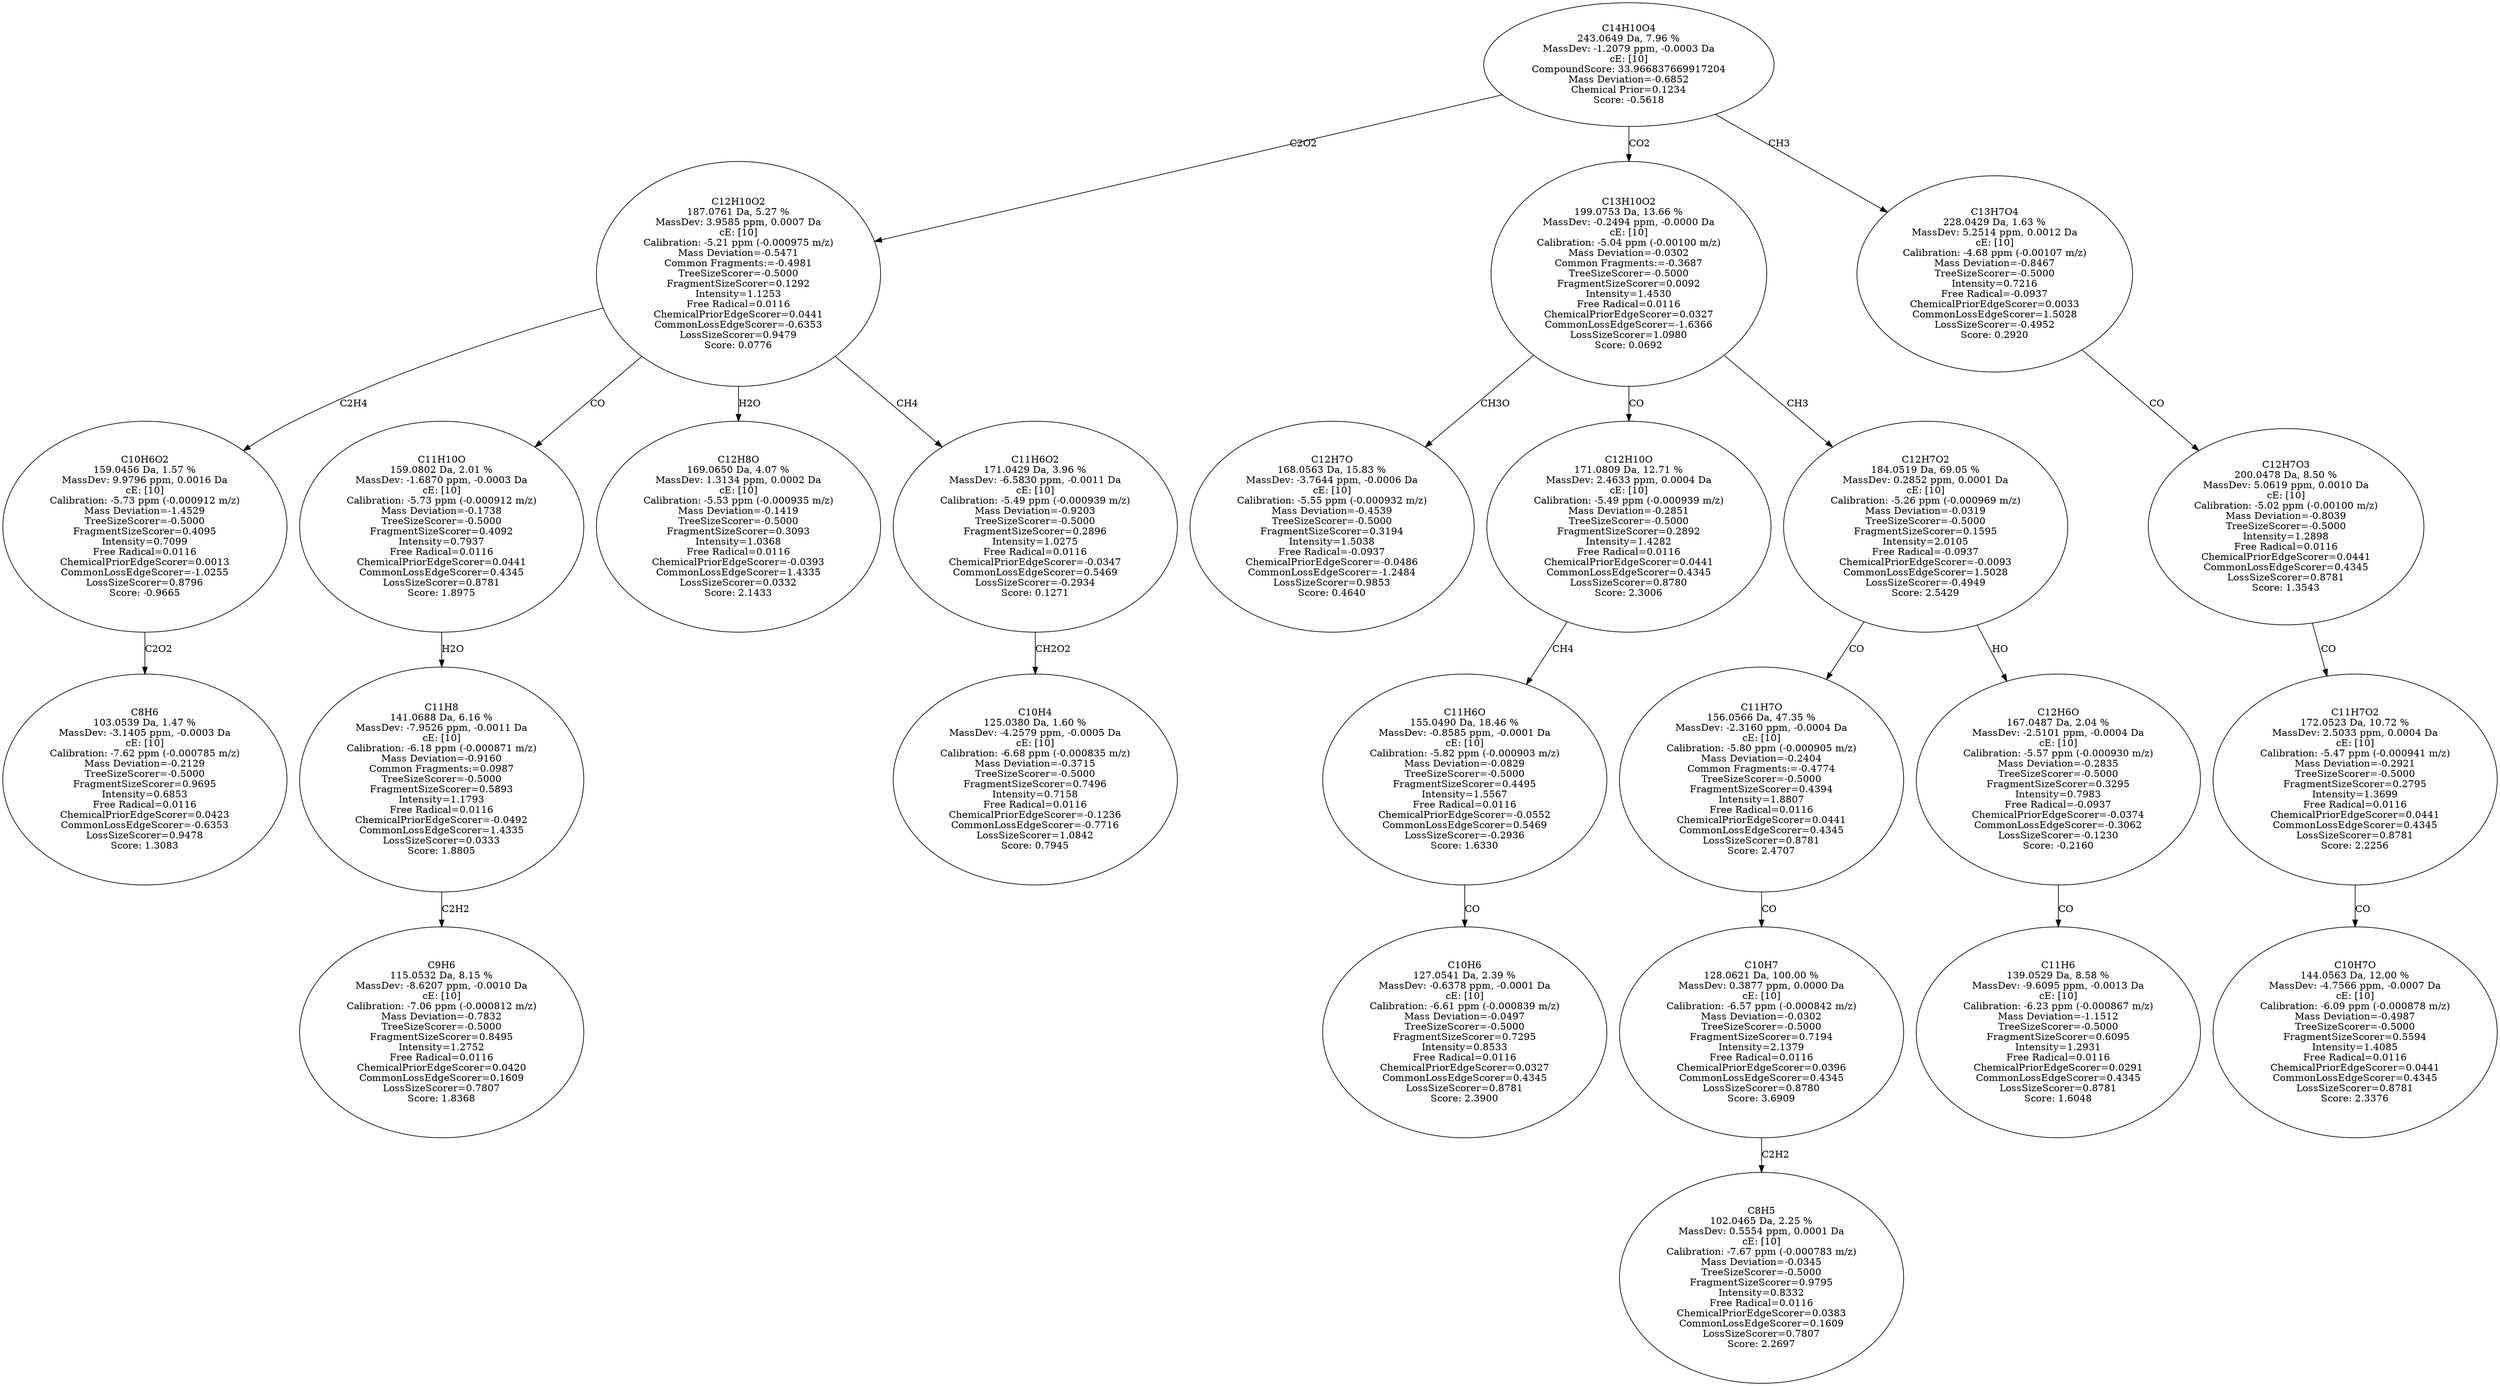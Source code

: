 strict digraph {
v1 [label="C8H6\n103.0539 Da, 1.47 %\nMassDev: -3.1405 ppm, -0.0003 Da\ncE: [10]\nCalibration: -7.62 ppm (-0.000785 m/z)\nMass Deviation=-0.2129\nTreeSizeScorer=-0.5000\nFragmentSizeScorer=0.9695\nIntensity=0.6853\nFree Radical=0.0116\nChemicalPriorEdgeScorer=0.0423\nCommonLossEdgeScorer=-0.6353\nLossSizeScorer=0.9478\nScore: 1.3083"];
v2 [label="C10H6O2\n159.0456 Da, 1.57 %\nMassDev: 9.9796 ppm, 0.0016 Da\ncE: [10]\nCalibration: -5.73 ppm (-0.000912 m/z)\nMass Deviation=-1.4529\nTreeSizeScorer=-0.5000\nFragmentSizeScorer=0.4095\nIntensity=0.7099\nFree Radical=0.0116\nChemicalPriorEdgeScorer=0.0013\nCommonLossEdgeScorer=-1.0255\nLossSizeScorer=0.8796\nScore: -0.9665"];
v3 [label="C9H6\n115.0532 Da, 8.15 %\nMassDev: -8.6207 ppm, -0.0010 Da\ncE: [10]\nCalibration: -7.06 ppm (-0.000812 m/z)\nMass Deviation=-0.7832\nTreeSizeScorer=-0.5000\nFragmentSizeScorer=0.8495\nIntensity=1.2752\nFree Radical=0.0116\nChemicalPriorEdgeScorer=0.0420\nCommonLossEdgeScorer=0.1609\nLossSizeScorer=0.7807\nScore: 1.8368"];
v4 [label="C11H8\n141.0688 Da, 6.16 %\nMassDev: -7.9526 ppm, -0.0011 Da\ncE: [10]\nCalibration: -6.18 ppm (-0.000871 m/z)\nMass Deviation=-0.9160\nCommon Fragments:=0.0987\nTreeSizeScorer=-0.5000\nFragmentSizeScorer=0.5893\nIntensity=1.1793\nFree Radical=0.0116\nChemicalPriorEdgeScorer=-0.0492\nCommonLossEdgeScorer=1.4335\nLossSizeScorer=0.0333\nScore: 1.8805"];
v5 [label="C11H10O\n159.0802 Da, 2.01 %\nMassDev: -1.6870 ppm, -0.0003 Da\ncE: [10]\nCalibration: -5.73 ppm (-0.000912 m/z)\nMass Deviation=-0.1738\nTreeSizeScorer=-0.5000\nFragmentSizeScorer=0.4092\nIntensity=0.7937\nFree Radical=0.0116\nChemicalPriorEdgeScorer=0.0441\nCommonLossEdgeScorer=0.4345\nLossSizeScorer=0.8781\nScore: 1.8975"];
v6 [label="C12H8O\n169.0650 Da, 4.07 %\nMassDev: 1.3134 ppm, 0.0002 Da\ncE: [10]\nCalibration: -5.53 ppm (-0.000935 m/z)\nMass Deviation=-0.1419\nTreeSizeScorer=-0.5000\nFragmentSizeScorer=0.3093\nIntensity=1.0368\nFree Radical=0.0116\nChemicalPriorEdgeScorer=-0.0393\nCommonLossEdgeScorer=1.4335\nLossSizeScorer=0.0332\nScore: 2.1433"];
v7 [label="C10H4\n125.0380 Da, 1.60 %\nMassDev: -4.2579 ppm, -0.0005 Da\ncE: [10]\nCalibration: -6.68 ppm (-0.000835 m/z)\nMass Deviation=-0.3715\nTreeSizeScorer=-0.5000\nFragmentSizeScorer=0.7496\nIntensity=0.7158\nFree Radical=0.0116\nChemicalPriorEdgeScorer=-0.1236\nCommonLossEdgeScorer=-0.7716\nLossSizeScorer=1.0842\nScore: 0.7945"];
v8 [label="C11H6O2\n171.0429 Da, 3.96 %\nMassDev: -6.5830 ppm, -0.0011 Da\ncE: [10]\nCalibration: -5.49 ppm (-0.000939 m/z)\nMass Deviation=-0.9203\nTreeSizeScorer=-0.5000\nFragmentSizeScorer=0.2896\nIntensity=1.0275\nFree Radical=0.0116\nChemicalPriorEdgeScorer=-0.0347\nCommonLossEdgeScorer=0.5469\nLossSizeScorer=-0.2934\nScore: 0.1271"];
v9 [label="C12H10O2\n187.0761 Da, 5.27 %\nMassDev: 3.9585 ppm, 0.0007 Da\ncE: [10]\nCalibration: -5.21 ppm (-0.000975 m/z)\nMass Deviation=-0.5471\nCommon Fragments:=-0.4981\nTreeSizeScorer=-0.5000\nFragmentSizeScorer=0.1292\nIntensity=1.1253\nFree Radical=0.0116\nChemicalPriorEdgeScorer=0.0441\nCommonLossEdgeScorer=-0.6353\nLossSizeScorer=0.9479\nScore: 0.0776"];
v10 [label="C12H7O\n168.0563 Da, 15.83 %\nMassDev: -3.7644 ppm, -0.0006 Da\ncE: [10]\nCalibration: -5.55 ppm (-0.000932 m/z)\nMass Deviation=-0.4539\nTreeSizeScorer=-0.5000\nFragmentSizeScorer=0.3194\nIntensity=1.5038\nFree Radical=-0.0937\nChemicalPriorEdgeScorer=-0.0486\nCommonLossEdgeScorer=-1.2484\nLossSizeScorer=0.9853\nScore: 0.4640"];
v11 [label="C10H6\n127.0541 Da, 2.39 %\nMassDev: -0.6378 ppm, -0.0001 Da\ncE: [10]\nCalibration: -6.61 ppm (-0.000839 m/z)\nMass Deviation=-0.0497\nTreeSizeScorer=-0.5000\nFragmentSizeScorer=0.7295\nIntensity=0.8533\nFree Radical=0.0116\nChemicalPriorEdgeScorer=0.0327\nCommonLossEdgeScorer=0.4345\nLossSizeScorer=0.8781\nScore: 2.3900"];
v12 [label="C11H6O\n155.0490 Da, 18.46 %\nMassDev: -0.8585 ppm, -0.0001 Da\ncE: [10]\nCalibration: -5.82 ppm (-0.000903 m/z)\nMass Deviation=-0.0829\nTreeSizeScorer=-0.5000\nFragmentSizeScorer=0.4495\nIntensity=1.5567\nFree Radical=0.0116\nChemicalPriorEdgeScorer=-0.0552\nCommonLossEdgeScorer=0.5469\nLossSizeScorer=-0.2936\nScore: 1.6330"];
v13 [label="C12H10O\n171.0809 Da, 12.71 %\nMassDev: 2.4633 ppm, 0.0004 Da\ncE: [10]\nCalibration: -5.49 ppm (-0.000939 m/z)\nMass Deviation=-0.2851\nTreeSizeScorer=-0.5000\nFragmentSizeScorer=0.2892\nIntensity=1.4282\nFree Radical=0.0116\nChemicalPriorEdgeScorer=0.0441\nCommonLossEdgeScorer=0.4345\nLossSizeScorer=0.8780\nScore: 2.3006"];
v14 [label="C8H5\n102.0465 Da, 2.25 %\nMassDev: 0.5554 ppm, 0.0001 Da\ncE: [10]\nCalibration: -7.67 ppm (-0.000783 m/z)\nMass Deviation=-0.0345\nTreeSizeScorer=-0.5000\nFragmentSizeScorer=0.9795\nIntensity=0.8332\nFree Radical=0.0116\nChemicalPriorEdgeScorer=0.0383\nCommonLossEdgeScorer=0.1609\nLossSizeScorer=0.7807\nScore: 2.2697"];
v15 [label="C10H7\n128.0621 Da, 100.00 %\nMassDev: 0.3877 ppm, 0.0000 Da\ncE: [10]\nCalibration: -6.57 ppm (-0.000842 m/z)\nMass Deviation=-0.0302\nTreeSizeScorer=-0.5000\nFragmentSizeScorer=0.7194\nIntensity=2.1379\nFree Radical=0.0116\nChemicalPriorEdgeScorer=0.0396\nCommonLossEdgeScorer=0.4345\nLossSizeScorer=0.8780\nScore: 3.6909"];
v16 [label="C11H7O\n156.0566 Da, 47.35 %\nMassDev: -2.3160 ppm, -0.0004 Da\ncE: [10]\nCalibration: -5.80 ppm (-0.000905 m/z)\nMass Deviation=-0.2404\nCommon Fragments:=-0.4774\nTreeSizeScorer=-0.5000\nFragmentSizeScorer=0.4394\nIntensity=1.8807\nFree Radical=0.0116\nChemicalPriorEdgeScorer=0.0441\nCommonLossEdgeScorer=0.4345\nLossSizeScorer=0.8781\nScore: 2.4707"];
v17 [label="C11H6\n139.0529 Da, 8.58 %\nMassDev: -9.6095 ppm, -0.0013 Da\ncE: [10]\nCalibration: -6.23 ppm (-0.000867 m/z)\nMass Deviation=-1.1512\nTreeSizeScorer=-0.5000\nFragmentSizeScorer=0.6095\nIntensity=1.2931\nFree Radical=0.0116\nChemicalPriorEdgeScorer=0.0291\nCommonLossEdgeScorer=0.4345\nLossSizeScorer=0.8781\nScore: 1.6048"];
v18 [label="C12H6O\n167.0487 Da, 2.04 %\nMassDev: -2.5101 ppm, -0.0004 Da\ncE: [10]\nCalibration: -5.57 ppm (-0.000930 m/z)\nMass Deviation=-0.2835\nTreeSizeScorer=-0.5000\nFragmentSizeScorer=0.3295\nIntensity=0.7983\nFree Radical=-0.0937\nChemicalPriorEdgeScorer=-0.0374\nCommonLossEdgeScorer=-0.3062\nLossSizeScorer=-0.1230\nScore: -0.2160"];
v19 [label="C12H7O2\n184.0519 Da, 69.05 %\nMassDev: 0.2852 ppm, 0.0001 Da\ncE: [10]\nCalibration: -5.26 ppm (-0.000969 m/z)\nMass Deviation=-0.0319\nTreeSizeScorer=-0.5000\nFragmentSizeScorer=0.1595\nIntensity=2.0105\nFree Radical=-0.0937\nChemicalPriorEdgeScorer=-0.0093\nCommonLossEdgeScorer=1.5028\nLossSizeScorer=-0.4949\nScore: 2.5429"];
v20 [label="C13H10O2\n199.0753 Da, 13.66 %\nMassDev: -0.2494 ppm, -0.0000 Da\ncE: [10]\nCalibration: -5.04 ppm (-0.00100 m/z)\nMass Deviation=-0.0302\nCommon Fragments:=-0.3687\nTreeSizeScorer=-0.5000\nFragmentSizeScorer=0.0092\nIntensity=1.4530\nFree Radical=0.0116\nChemicalPriorEdgeScorer=0.0327\nCommonLossEdgeScorer=-1.6366\nLossSizeScorer=1.0980\nScore: 0.0692"];
v21 [label="C10H7O\n144.0563 Da, 12.00 %\nMassDev: -4.7566 ppm, -0.0007 Da\ncE: [10]\nCalibration: -6.09 ppm (-0.000878 m/z)\nMass Deviation=-0.4987\nTreeSizeScorer=-0.5000\nFragmentSizeScorer=0.5594\nIntensity=1.4085\nFree Radical=0.0116\nChemicalPriorEdgeScorer=0.0441\nCommonLossEdgeScorer=0.4345\nLossSizeScorer=0.8781\nScore: 2.3376"];
v22 [label="C11H7O2\n172.0523 Da, 10.72 %\nMassDev: 2.5033 ppm, 0.0004 Da\ncE: [10]\nCalibration: -5.47 ppm (-0.000941 m/z)\nMass Deviation=-0.2921\nTreeSizeScorer=-0.5000\nFragmentSizeScorer=0.2795\nIntensity=1.3699\nFree Radical=0.0116\nChemicalPriorEdgeScorer=0.0441\nCommonLossEdgeScorer=0.4345\nLossSizeScorer=0.8781\nScore: 2.2256"];
v23 [label="C12H7O3\n200.0478 Da, 8.50 %\nMassDev: 5.0619 ppm, 0.0010 Da\ncE: [10]\nCalibration: -5.02 ppm (-0.00100 m/z)\nMass Deviation=-0.8039\nTreeSizeScorer=-0.5000\nIntensity=1.2898\nFree Radical=0.0116\nChemicalPriorEdgeScorer=0.0441\nCommonLossEdgeScorer=0.4345\nLossSizeScorer=0.8781\nScore: 1.3543"];
v24 [label="C13H7O4\n228.0429 Da, 1.63 %\nMassDev: 5.2514 ppm, 0.0012 Da\ncE: [10]\nCalibration: -4.68 ppm (-0.00107 m/z)\nMass Deviation=-0.8467\nTreeSizeScorer=-0.5000\nIntensity=0.7216\nFree Radical=-0.0937\nChemicalPriorEdgeScorer=0.0033\nCommonLossEdgeScorer=1.5028\nLossSizeScorer=-0.4952\nScore: 0.2920"];
v25 [label="C14H10O4\n243.0649 Da, 7.96 %\nMassDev: -1.2079 ppm, -0.0003 Da\ncE: [10]\nCompoundScore: 33.966837669917204\nMass Deviation=-0.6852\nChemical Prior=0.1234\nScore: -0.5618"];
v2 -> v1 [label="C2O2"];
v9 -> v2 [label="C2H4"];
v4 -> v3 [label="C2H2"];
v5 -> v4 [label="H2O"];
v9 -> v5 [label="CO"];
v9 -> v6 [label="H2O"];
v8 -> v7 [label="CH2O2"];
v9 -> v8 [label="CH4"];
v25 -> v9 [label="C2O2"];
v20 -> v10 [label="CH3O"];
v12 -> v11 [label="CO"];
v13 -> v12 [label="CH4"];
v20 -> v13 [label="CO"];
v15 -> v14 [label="C2H2"];
v16 -> v15 [label="CO"];
v19 -> v16 [label="CO"];
v18 -> v17 [label="CO"];
v19 -> v18 [label="HO"];
v20 -> v19 [label="CH3"];
v25 -> v20 [label="CO2"];
v22 -> v21 [label="CO"];
v23 -> v22 [label="CO"];
v24 -> v23 [label="CO"];
v25 -> v24 [label="CH3"];
}